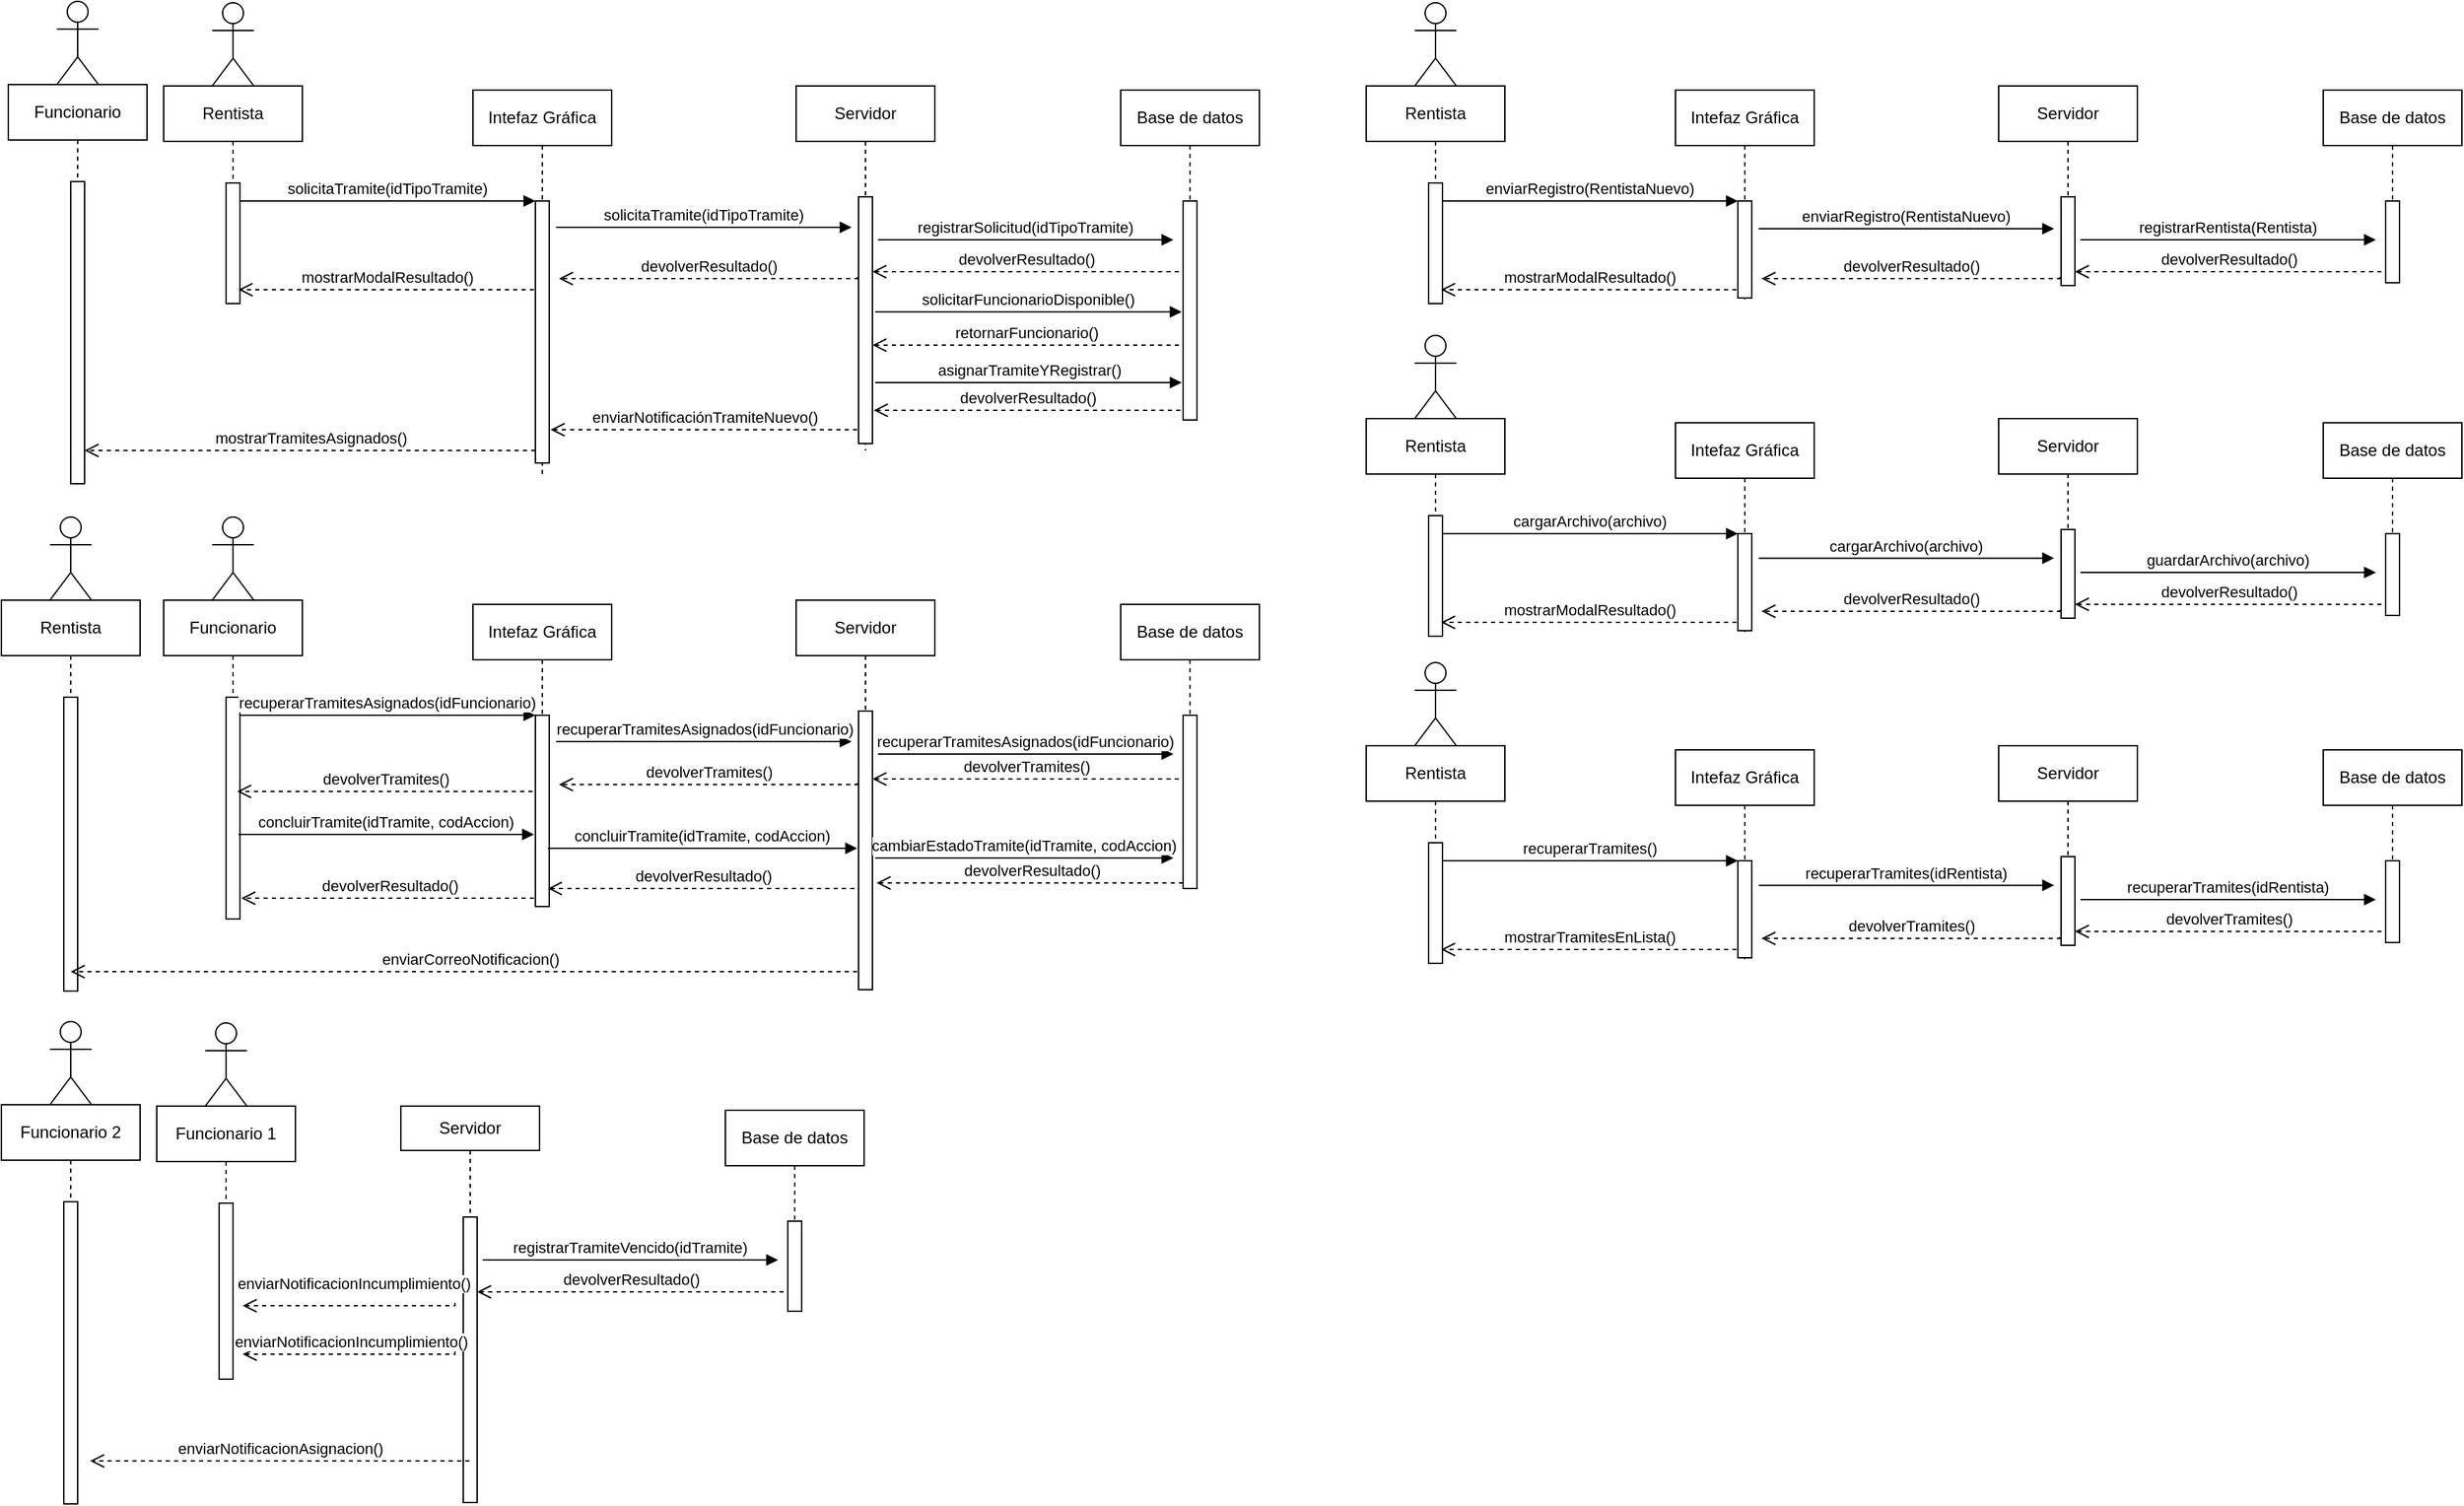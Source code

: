 <mxfile version="28.2.8">
  <diagram name="Page-1" id="2YBvvXClWsGukQMizWep">
    <mxGraphModel dx="1351" dy="825" grid="0" gridSize="10" guides="1" tooltips="1" connect="1" arrows="1" fold="1" page="0" pageScale="1" pageWidth="850" pageHeight="1100" math="0" shadow="0">
      <root>
        <mxCell id="0" />
        <mxCell id="1" parent="0" />
        <mxCell id="aM9ryv3xv72pqoxQDRHE-1" value="Rentista" style="shape=umlLifeline;perimeter=lifelinePerimeter;whiteSpace=wrap;html=1;container=0;dropTarget=0;collapsible=0;recursiveResize=0;outlineConnect=0;portConstraint=eastwest;newEdgeStyle={&quot;edgeStyle&quot;:&quot;elbowEdgeStyle&quot;,&quot;elbow&quot;:&quot;vertical&quot;,&quot;curved&quot;:0,&quot;rounded&quot;:0};" parent="1" vertex="1">
          <mxGeometry x="-3" y="37" width="100" height="158" as="geometry" />
        </mxCell>
        <mxCell id="aM9ryv3xv72pqoxQDRHE-2" value="" style="html=1;points=[];perimeter=orthogonalPerimeter;outlineConnect=0;targetShapes=umlLifeline;portConstraint=eastwest;newEdgeStyle={&quot;edgeStyle&quot;:&quot;elbowEdgeStyle&quot;,&quot;elbow&quot;:&quot;vertical&quot;,&quot;curved&quot;:0,&quot;rounded&quot;:0};" parent="aM9ryv3xv72pqoxQDRHE-1" vertex="1">
          <mxGeometry x="45" y="70" width="10" height="87" as="geometry" />
        </mxCell>
        <mxCell id="aM9ryv3xv72pqoxQDRHE-5" value="Intefaz Gráfica" style="shape=umlLifeline;perimeter=lifelinePerimeter;whiteSpace=wrap;html=1;container=0;dropTarget=0;collapsible=0;recursiveResize=0;outlineConnect=0;portConstraint=eastwest;newEdgeStyle={&quot;edgeStyle&quot;:&quot;elbowEdgeStyle&quot;,&quot;elbow&quot;:&quot;vertical&quot;,&quot;curved&quot;:0,&quot;rounded&quot;:0};" parent="1" vertex="1">
          <mxGeometry x="220" y="40" width="100" height="278" as="geometry" />
        </mxCell>
        <mxCell id="aM9ryv3xv72pqoxQDRHE-6" value="" style="html=1;points=[];perimeter=orthogonalPerimeter;outlineConnect=0;targetShapes=umlLifeline;portConstraint=eastwest;newEdgeStyle={&quot;edgeStyle&quot;:&quot;elbowEdgeStyle&quot;,&quot;elbow&quot;:&quot;vertical&quot;,&quot;curved&quot;:0,&quot;rounded&quot;:0};" parent="aM9ryv3xv72pqoxQDRHE-5" vertex="1">
          <mxGeometry x="45" y="80" width="10" height="189" as="geometry" />
        </mxCell>
        <mxCell id="aM9ryv3xv72pqoxQDRHE-7" value="solicitaTramite(idTipoTramite)" style="html=1;verticalAlign=bottom;endArrow=block;edgeStyle=elbowEdgeStyle;elbow=vertical;curved=0;rounded=0;" parent="1" source="aM9ryv3xv72pqoxQDRHE-2" target="aM9ryv3xv72pqoxQDRHE-6" edge="1">
          <mxGeometry x="-0.003" relative="1" as="geometry">
            <mxPoint x="195" y="130" as="sourcePoint" />
            <Array as="points">
              <mxPoint x="180" y="120" />
            </Array>
            <mxPoint as="offset" />
          </mxGeometry>
        </mxCell>
        <mxCell id="aM9ryv3xv72pqoxQDRHE-8" value="mostrarModalResultado()" style="html=1;verticalAlign=bottom;endArrow=open;dashed=1;endSize=8;edgeStyle=elbowEdgeStyle;elbow=vertical;curved=0;rounded=0;" parent="1" edge="1">
          <mxGeometry relative="1" as="geometry">
            <mxPoint x="51" y="184" as="targetPoint" />
            <Array as="points">
              <mxPoint x="189" y="184" />
            </Array>
            <mxPoint x="264" y="184" as="sourcePoint" />
          </mxGeometry>
        </mxCell>
        <mxCell id="fGj1c55ty_pdyFqAHM4n-1" value="" style="shape=umlActor;verticalLabelPosition=bottom;verticalAlign=top;html=1;" parent="1" vertex="1">
          <mxGeometry x="32" y="-23" width="30" height="60" as="geometry" />
        </mxCell>
        <mxCell id="fGj1c55ty_pdyFqAHM4n-6" value="Servidor" style="shape=umlLifeline;perimeter=lifelinePerimeter;whiteSpace=wrap;html=1;container=0;dropTarget=0;collapsible=0;recursiveResize=0;outlineConnect=0;portConstraint=eastwest;newEdgeStyle={&quot;edgeStyle&quot;:&quot;elbowEdgeStyle&quot;,&quot;elbow&quot;:&quot;vertical&quot;,&quot;curved&quot;:0,&quot;rounded&quot;:0};" parent="1" vertex="1">
          <mxGeometry x="453" y="37" width="100" height="263" as="geometry" />
        </mxCell>
        <mxCell id="fGj1c55ty_pdyFqAHM4n-7" value="" style="html=1;points=[];perimeter=orthogonalPerimeter;outlineConnect=0;targetShapes=umlLifeline;portConstraint=eastwest;newEdgeStyle={&quot;edgeStyle&quot;:&quot;elbowEdgeStyle&quot;,&quot;elbow&quot;:&quot;vertical&quot;,&quot;curved&quot;:0,&quot;rounded&quot;:0};" parent="fGj1c55ty_pdyFqAHM4n-6" vertex="1">
          <mxGeometry x="45" y="80" width="10" height="178" as="geometry" />
        </mxCell>
        <mxCell id="fGj1c55ty_pdyFqAHM4n-8" value="Base de datos" style="shape=umlLifeline;perimeter=lifelinePerimeter;whiteSpace=wrap;html=1;container=0;dropTarget=0;collapsible=0;recursiveResize=0;outlineConnect=0;portConstraint=eastwest;newEdgeStyle={&quot;edgeStyle&quot;:&quot;elbowEdgeStyle&quot;,&quot;elbow&quot;:&quot;vertical&quot;,&quot;curved&quot;:0,&quot;rounded&quot;:0};" parent="1" vertex="1">
          <mxGeometry x="687" y="40" width="100" height="238" as="geometry" />
        </mxCell>
        <mxCell id="fGj1c55ty_pdyFqAHM4n-9" value="" style="html=1;points=[];perimeter=orthogonalPerimeter;outlineConnect=0;targetShapes=umlLifeline;portConstraint=eastwest;newEdgeStyle={&quot;edgeStyle&quot;:&quot;elbowEdgeStyle&quot;,&quot;elbow&quot;:&quot;vertical&quot;,&quot;curved&quot;:0,&quot;rounded&quot;:0};" parent="fGj1c55ty_pdyFqAHM4n-8" vertex="1">
          <mxGeometry x="45" y="80" width="10" height="158" as="geometry" />
        </mxCell>
        <mxCell id="fGj1c55ty_pdyFqAHM4n-12" value="devolverResultado()" style="html=1;verticalAlign=bottom;endArrow=open;dashed=1;endSize=8;edgeStyle=elbowEdgeStyle;elbow=vertical;curved=0;rounded=0;" parent="1" edge="1">
          <mxGeometry x="0.001" relative="1" as="geometry">
            <mxPoint x="508" y="171" as="targetPoint" />
            <Array as="points">
              <mxPoint x="646" y="171" />
            </Array>
            <mxPoint x="729" y="171" as="sourcePoint" />
            <mxPoint as="offset" />
          </mxGeometry>
        </mxCell>
        <mxCell id="fGj1c55ty_pdyFqAHM4n-13" value="devolverResultado()" style="html=1;verticalAlign=bottom;endArrow=open;dashed=1;endSize=8;edgeStyle=elbowEdgeStyle;elbow=vertical;curved=0;rounded=0;" parent="1" edge="1">
          <mxGeometry x="0.001" relative="1" as="geometry">
            <mxPoint x="282" y="176" as="targetPoint" />
            <Array as="points">
              <mxPoint x="394" y="176" />
            </Array>
            <mxPoint x="497" y="175" as="sourcePoint" />
            <mxPoint as="offset" />
          </mxGeometry>
        </mxCell>
        <mxCell id="MGl0ZBwj1F2Ob3d7qLYj-19" value="Funcionario" style="shape=umlLifeline;perimeter=lifelinePerimeter;whiteSpace=wrap;html=1;container=0;dropTarget=0;collapsible=0;recursiveResize=0;outlineConnect=0;portConstraint=eastwest;newEdgeStyle={&quot;edgeStyle&quot;:&quot;elbowEdgeStyle&quot;,&quot;elbow&quot;:&quot;vertical&quot;,&quot;curved&quot;:0,&quot;rounded&quot;:0};" vertex="1" parent="1">
          <mxGeometry x="-115" y="36" width="100" height="288" as="geometry" />
        </mxCell>
        <mxCell id="MGl0ZBwj1F2Ob3d7qLYj-20" value="" style="html=1;points=[];perimeter=orthogonalPerimeter;outlineConnect=0;targetShapes=umlLifeline;portConstraint=eastwest;newEdgeStyle={&quot;edgeStyle&quot;:&quot;elbowEdgeStyle&quot;,&quot;elbow&quot;:&quot;vertical&quot;,&quot;curved&quot;:0,&quot;rounded&quot;:0};" vertex="1" parent="MGl0ZBwj1F2Ob3d7qLYj-19">
          <mxGeometry x="45" y="70" width="10" height="218" as="geometry" />
        </mxCell>
        <mxCell id="MGl0ZBwj1F2Ob3d7qLYj-21" value="" style="shape=umlActor;verticalLabelPosition=bottom;verticalAlign=top;html=1;" vertex="1" parent="1">
          <mxGeometry x="-80" y="-24" width="30" height="60" as="geometry" />
        </mxCell>
        <mxCell id="MGl0ZBwj1F2Ob3d7qLYj-22" value="solicitaTramite(idTipoTramite)" style="html=1;verticalAlign=bottom;endArrow=block;edgeStyle=elbowEdgeStyle;elbow=vertical;curved=0;rounded=0;" edge="1" parent="1">
          <mxGeometry x="-0.003" relative="1" as="geometry">
            <mxPoint x="280" y="139" as="sourcePoint" />
            <Array as="points">
              <mxPoint x="408" y="139" />
            </Array>
            <mxPoint x="493" y="139" as="targetPoint" />
            <mxPoint as="offset" />
          </mxGeometry>
        </mxCell>
        <mxCell id="MGl0ZBwj1F2Ob3d7qLYj-23" value="registrarSolicitud(idTipoTramite)" style="html=1;verticalAlign=bottom;endArrow=block;edgeStyle=elbowEdgeStyle;elbow=vertical;curved=0;rounded=0;" edge="1" parent="1">
          <mxGeometry x="-0.003" relative="1" as="geometry">
            <mxPoint x="512" y="148" as="sourcePoint" />
            <Array as="points">
              <mxPoint x="640" y="148" />
            </Array>
            <mxPoint x="725" y="148" as="targetPoint" />
            <mxPoint as="offset" />
          </mxGeometry>
        </mxCell>
        <mxCell id="MGl0ZBwj1F2Ob3d7qLYj-26" value="solicitarFuncionarioDisponible()" style="html=1;verticalAlign=bottom;endArrow=block;edgeStyle=elbowEdgeStyle;elbow=vertical;curved=0;rounded=0;" edge="1" parent="1">
          <mxGeometry x="-0.003" relative="1" as="geometry">
            <mxPoint x="510" y="200" as="sourcePoint" />
            <Array as="points">
              <mxPoint x="638" y="200" />
            </Array>
            <mxPoint x="731" y="200" as="targetPoint" />
            <mxPoint as="offset" />
          </mxGeometry>
        </mxCell>
        <mxCell id="MGl0ZBwj1F2Ob3d7qLYj-27" value="retornarFuncionario()" style="html=1;verticalAlign=bottom;endArrow=open;dashed=1;endSize=8;edgeStyle=elbowEdgeStyle;elbow=vertical;curved=0;rounded=0;" edge="1" parent="1">
          <mxGeometry x="0.001" relative="1" as="geometry">
            <mxPoint x="508" y="224" as="targetPoint" />
            <Array as="points">
              <mxPoint x="646" y="224" />
            </Array>
            <mxPoint x="729" y="224" as="sourcePoint" />
            <mxPoint as="offset" />
          </mxGeometry>
        </mxCell>
        <mxCell id="MGl0ZBwj1F2Ob3d7qLYj-28" value="asignarTramiteYRegistrar()" style="html=1;verticalAlign=bottom;endArrow=block;edgeStyle=elbowEdgeStyle;elbow=vertical;curved=0;rounded=0;" edge="1" parent="1">
          <mxGeometry x="-0.002" relative="1" as="geometry">
            <mxPoint x="510" y="251" as="sourcePoint" />
            <Array as="points">
              <mxPoint x="638" y="251" />
            </Array>
            <mxPoint x="731" y="251" as="targetPoint" />
            <mxPoint as="offset" />
          </mxGeometry>
        </mxCell>
        <mxCell id="MGl0ZBwj1F2Ob3d7qLYj-29" value="devolverResultado()" style="html=1;verticalAlign=bottom;endArrow=open;dashed=1;endSize=8;edgeStyle=elbowEdgeStyle;elbow=vertical;curved=0;rounded=0;" edge="1" parent="1">
          <mxGeometry x="0.001" relative="1" as="geometry">
            <mxPoint x="509" y="271" as="targetPoint" />
            <Array as="points">
              <mxPoint x="647" y="271" />
            </Array>
            <mxPoint x="730" y="271" as="sourcePoint" />
            <mxPoint as="offset" />
          </mxGeometry>
        </mxCell>
        <mxCell id="MGl0ZBwj1F2Ob3d7qLYj-30" value="enviarNotificaciónTramiteNuevo()" style="html=1;verticalAlign=bottom;endArrow=open;dashed=1;endSize=8;edgeStyle=elbowEdgeStyle;elbow=vertical;curved=0;rounded=0;" edge="1" parent="1">
          <mxGeometry x="0.001" relative="1" as="geometry">
            <mxPoint x="276" y="285" as="targetPoint" />
            <Array as="points">
              <mxPoint x="414" y="285" />
            </Array>
            <mxPoint x="497" y="285" as="sourcePoint" />
            <mxPoint as="offset" />
          </mxGeometry>
        </mxCell>
        <mxCell id="MGl0ZBwj1F2Ob3d7qLYj-31" value="mostrarTramitesAsignados()" style="html=1;verticalAlign=bottom;endArrow=open;dashed=1;endSize=8;edgeStyle=elbowEdgeStyle;elbow=vertical;curved=0;rounded=0;" edge="1" parent="1" target="MGl0ZBwj1F2Ob3d7qLYj-20">
          <mxGeometry x="0.001" relative="1" as="geometry">
            <mxPoint x="44" y="300" as="targetPoint" />
            <Array as="points">
              <mxPoint x="182" y="300" />
            </Array>
            <mxPoint x="265" y="300" as="sourcePoint" />
            <mxPoint as="offset" />
          </mxGeometry>
        </mxCell>
        <mxCell id="MGl0ZBwj1F2Ob3d7qLYj-33" value="Funcionario" style="shape=umlLifeline;perimeter=lifelinePerimeter;whiteSpace=wrap;html=1;container=0;dropTarget=0;collapsible=0;recursiveResize=0;outlineConnect=0;portConstraint=eastwest;newEdgeStyle={&quot;edgeStyle&quot;:&quot;elbowEdgeStyle&quot;,&quot;elbow&quot;:&quot;vertical&quot;,&quot;curved&quot;:0,&quot;rounded&quot;:0};" vertex="1" parent="1">
          <mxGeometry x="-3" y="408" width="100" height="230" as="geometry" />
        </mxCell>
        <mxCell id="MGl0ZBwj1F2Ob3d7qLYj-34" value="" style="html=1;points=[];perimeter=orthogonalPerimeter;outlineConnect=0;targetShapes=umlLifeline;portConstraint=eastwest;newEdgeStyle={&quot;edgeStyle&quot;:&quot;elbowEdgeStyle&quot;,&quot;elbow&quot;:&quot;vertical&quot;,&quot;curved&quot;:0,&quot;rounded&quot;:0};" vertex="1" parent="MGl0ZBwj1F2Ob3d7qLYj-33">
          <mxGeometry x="45" y="70" width="10" height="160" as="geometry" />
        </mxCell>
        <mxCell id="MGl0ZBwj1F2Ob3d7qLYj-35" value="Intefaz Gráfica" style="shape=umlLifeline;perimeter=lifelinePerimeter;whiteSpace=wrap;html=1;container=0;dropTarget=0;collapsible=0;recursiveResize=0;outlineConnect=0;portConstraint=eastwest;newEdgeStyle={&quot;edgeStyle&quot;:&quot;elbowEdgeStyle&quot;,&quot;elbow&quot;:&quot;vertical&quot;,&quot;curved&quot;:0,&quot;rounded&quot;:0};" vertex="1" parent="1">
          <mxGeometry x="220" y="411" width="100" height="218" as="geometry" />
        </mxCell>
        <mxCell id="MGl0ZBwj1F2Ob3d7qLYj-36" value="" style="html=1;points=[];perimeter=orthogonalPerimeter;outlineConnect=0;targetShapes=umlLifeline;portConstraint=eastwest;newEdgeStyle={&quot;edgeStyle&quot;:&quot;elbowEdgeStyle&quot;,&quot;elbow&quot;:&quot;vertical&quot;,&quot;curved&quot;:0,&quot;rounded&quot;:0};" vertex="1" parent="MGl0ZBwj1F2Ob3d7qLYj-35">
          <mxGeometry x="45" y="80" width="10" height="138" as="geometry" />
        </mxCell>
        <mxCell id="MGl0ZBwj1F2Ob3d7qLYj-37" value="recuperarTramitesAsignados(idFuncionario)" style="html=1;verticalAlign=bottom;endArrow=block;edgeStyle=elbowEdgeStyle;elbow=vertical;curved=0;rounded=0;" edge="1" parent="1" source="MGl0ZBwj1F2Ob3d7qLYj-34" target="MGl0ZBwj1F2Ob3d7qLYj-36">
          <mxGeometry x="-0.003" relative="1" as="geometry">
            <mxPoint x="195" y="501" as="sourcePoint" />
            <Array as="points">
              <mxPoint x="180" y="491" />
            </Array>
            <mxPoint as="offset" />
          </mxGeometry>
        </mxCell>
        <mxCell id="MGl0ZBwj1F2Ob3d7qLYj-38" value="devolverTramites()" style="html=1;verticalAlign=bottom;endArrow=open;dashed=1;endSize=8;edgeStyle=elbowEdgeStyle;elbow=vertical;curved=0;rounded=0;" edge="1" parent="1">
          <mxGeometry relative="1" as="geometry">
            <mxPoint x="50" y="546" as="targetPoint" />
            <Array as="points">
              <mxPoint x="188" y="546" />
            </Array>
            <mxPoint x="263" y="546" as="sourcePoint" />
          </mxGeometry>
        </mxCell>
        <mxCell id="MGl0ZBwj1F2Ob3d7qLYj-39" value="" style="shape=umlActor;verticalLabelPosition=bottom;verticalAlign=top;html=1;" vertex="1" parent="1">
          <mxGeometry x="32" y="348" width="30" height="60" as="geometry" />
        </mxCell>
        <mxCell id="MGl0ZBwj1F2Ob3d7qLYj-40" value="Servidor" style="shape=umlLifeline;perimeter=lifelinePerimeter;whiteSpace=wrap;html=1;container=0;dropTarget=0;collapsible=0;recursiveResize=0;outlineConnect=0;portConstraint=eastwest;newEdgeStyle={&quot;edgeStyle&quot;:&quot;elbowEdgeStyle&quot;,&quot;elbow&quot;:&quot;vertical&quot;,&quot;curved&quot;:0,&quot;rounded&quot;:0};" vertex="1" parent="1">
          <mxGeometry x="453" y="408" width="100" height="281" as="geometry" />
        </mxCell>
        <mxCell id="MGl0ZBwj1F2Ob3d7qLYj-41" value="" style="html=1;points=[];perimeter=orthogonalPerimeter;outlineConnect=0;targetShapes=umlLifeline;portConstraint=eastwest;newEdgeStyle={&quot;edgeStyle&quot;:&quot;elbowEdgeStyle&quot;,&quot;elbow&quot;:&quot;vertical&quot;,&quot;curved&quot;:0,&quot;rounded&quot;:0};" vertex="1" parent="MGl0ZBwj1F2Ob3d7qLYj-40">
          <mxGeometry x="45" y="80" width="10" height="201" as="geometry" />
        </mxCell>
        <mxCell id="MGl0ZBwj1F2Ob3d7qLYj-42" value="Base de datos" style="shape=umlLifeline;perimeter=lifelinePerimeter;whiteSpace=wrap;html=1;container=0;dropTarget=0;collapsible=0;recursiveResize=0;outlineConnect=0;portConstraint=eastwest;newEdgeStyle={&quot;edgeStyle&quot;:&quot;elbowEdgeStyle&quot;,&quot;elbow&quot;:&quot;vertical&quot;,&quot;curved&quot;:0,&quot;rounded&quot;:0};" vertex="1" parent="1">
          <mxGeometry x="687" y="411" width="100" height="205" as="geometry" />
        </mxCell>
        <mxCell id="MGl0ZBwj1F2Ob3d7qLYj-43" value="" style="html=1;points=[];perimeter=orthogonalPerimeter;outlineConnect=0;targetShapes=umlLifeline;portConstraint=eastwest;newEdgeStyle={&quot;edgeStyle&quot;:&quot;elbowEdgeStyle&quot;,&quot;elbow&quot;:&quot;vertical&quot;,&quot;curved&quot;:0,&quot;rounded&quot;:0};" vertex="1" parent="MGl0ZBwj1F2Ob3d7qLYj-42">
          <mxGeometry x="45" y="80" width="10" height="125" as="geometry" />
        </mxCell>
        <mxCell id="MGl0ZBwj1F2Ob3d7qLYj-44" value="devolverTramites()" style="html=1;verticalAlign=bottom;endArrow=open;dashed=1;endSize=8;edgeStyle=elbowEdgeStyle;elbow=horizontal;curved=0;rounded=0;" edge="1" parent="1">
          <mxGeometry x="0.001" relative="1" as="geometry">
            <mxPoint x="508" y="537" as="targetPoint" />
            <Array as="points">
              <mxPoint x="646" y="537" />
            </Array>
            <mxPoint x="729" y="537" as="sourcePoint" />
            <mxPoint as="offset" />
          </mxGeometry>
        </mxCell>
        <mxCell id="MGl0ZBwj1F2Ob3d7qLYj-45" value="devolverTramites()" style="html=1;verticalAlign=bottom;endArrow=open;dashed=1;endSize=8;edgeStyle=elbowEdgeStyle;elbow=vertical;curved=0;rounded=0;" edge="1" parent="1">
          <mxGeometry x="0.001" relative="1" as="geometry">
            <mxPoint x="282" y="541" as="targetPoint" />
            <Array as="points">
              <mxPoint x="394" y="541" />
            </Array>
            <mxPoint x="497" y="540" as="sourcePoint" />
            <mxPoint as="offset" />
          </mxGeometry>
        </mxCell>
        <mxCell id="MGl0ZBwj1F2Ob3d7qLYj-49" value="recuperarTramitesAsignados(idFuncionario)" style="html=1;verticalAlign=bottom;endArrow=block;edgeStyle=elbowEdgeStyle;elbow=vertical;curved=0;rounded=0;" edge="1" parent="1">
          <mxGeometry x="-0.002" relative="1" as="geometry">
            <mxPoint x="280" y="510" as="sourcePoint" />
            <Array as="points">
              <mxPoint x="408" y="510" />
            </Array>
            <mxPoint x="493" y="510" as="targetPoint" />
            <mxPoint as="offset" />
          </mxGeometry>
        </mxCell>
        <mxCell id="MGl0ZBwj1F2Ob3d7qLYj-50" value="recuperarTramitesAsignados(idFuncionario)" style="html=1;verticalAlign=bottom;endArrow=block;edgeStyle=elbowEdgeStyle;elbow=vertical;curved=0;rounded=0;" edge="1" parent="1">
          <mxGeometry x="-0.003" relative="1" as="geometry">
            <mxPoint x="512" y="519" as="sourcePoint" />
            <Array as="points">
              <mxPoint x="640" y="519" />
            </Array>
            <mxPoint x="725" y="519" as="targetPoint" />
            <mxPoint as="offset" />
          </mxGeometry>
        </mxCell>
        <mxCell id="MGl0ZBwj1F2Ob3d7qLYj-57" value="concluirTramite(idTramite, codAccion)" style="html=1;verticalAlign=bottom;endArrow=block;edgeStyle=elbowEdgeStyle;elbow=vertical;curved=0;rounded=0;" edge="1" parent="1">
          <mxGeometry x="-0.003" relative="1" as="geometry">
            <mxPoint x="51" y="577" as="sourcePoint" />
            <Array as="points">
              <mxPoint x="179" y="577" />
            </Array>
            <mxPoint as="offset" />
            <mxPoint x="264" y="577" as="targetPoint" />
          </mxGeometry>
        </mxCell>
        <mxCell id="MGl0ZBwj1F2Ob3d7qLYj-58" value="concluirTramite(idTramite, codAccion)" style="html=1;verticalAlign=bottom;endArrow=block;edgeStyle=elbowEdgeStyle;elbow=vertical;curved=0;rounded=0;" edge="1" parent="1">
          <mxGeometry x="-0.003" relative="1" as="geometry">
            <mxPoint x="274" y="587" as="sourcePoint" />
            <Array as="points">
              <mxPoint x="402" y="587" />
            </Array>
            <mxPoint as="offset" />
            <mxPoint x="497" y="587" as="targetPoint" />
          </mxGeometry>
        </mxCell>
        <mxCell id="MGl0ZBwj1F2Ob3d7qLYj-59" value="cambiarEstadoTramite(idTramite, codAccion)" style="html=1;verticalAlign=bottom;endArrow=block;edgeStyle=elbowEdgeStyle;elbow=vertical;curved=0;rounded=0;" edge="1" parent="1">
          <mxGeometry x="-0.003" relative="1" as="geometry">
            <mxPoint x="510" y="594" as="sourcePoint" />
            <Array as="points">
              <mxPoint x="638" y="594" />
            </Array>
            <mxPoint as="offset" />
            <mxPoint x="725" y="594" as="targetPoint" />
          </mxGeometry>
        </mxCell>
        <mxCell id="MGl0ZBwj1F2Ob3d7qLYj-61" value="devolverResultado()" style="html=1;verticalAlign=bottom;endArrow=open;dashed=1;endSize=8;edgeStyle=elbowEdgeStyle;elbow=horizontal;curved=0;rounded=0;" edge="1" parent="1">
          <mxGeometry x="-0.014" relative="1" as="geometry">
            <mxPoint x="511" y="612" as="targetPoint" />
            <Array as="points">
              <mxPoint x="649" y="612" />
            </Array>
            <mxPoint x="732" y="612" as="sourcePoint" />
            <mxPoint as="offset" />
          </mxGeometry>
        </mxCell>
        <mxCell id="MGl0ZBwj1F2Ob3d7qLYj-62" value="Rentista" style="shape=umlLifeline;perimeter=lifelinePerimeter;whiteSpace=wrap;html=1;container=0;dropTarget=0;collapsible=0;recursiveResize=0;outlineConnect=0;portConstraint=eastwest;newEdgeStyle={&quot;edgeStyle&quot;:&quot;elbowEdgeStyle&quot;,&quot;elbow&quot;:&quot;vertical&quot;,&quot;curved&quot;:0,&quot;rounded&quot;:0};" vertex="1" parent="1">
          <mxGeometry x="-120" y="408" width="100" height="282" as="geometry" />
        </mxCell>
        <mxCell id="MGl0ZBwj1F2Ob3d7qLYj-63" value="" style="html=1;points=[];perimeter=orthogonalPerimeter;outlineConnect=0;targetShapes=umlLifeline;portConstraint=eastwest;newEdgeStyle={&quot;edgeStyle&quot;:&quot;elbowEdgeStyle&quot;,&quot;elbow&quot;:&quot;vertical&quot;,&quot;curved&quot;:0,&quot;rounded&quot;:0};" vertex="1" parent="MGl0ZBwj1F2Ob3d7qLYj-62">
          <mxGeometry x="45" y="70" width="10" height="212" as="geometry" />
        </mxCell>
        <mxCell id="MGl0ZBwj1F2Ob3d7qLYj-64" value="" style="shape=umlActor;verticalLabelPosition=bottom;verticalAlign=top;html=1;" vertex="1" parent="1">
          <mxGeometry x="-85" y="348" width="30" height="60" as="geometry" />
        </mxCell>
        <mxCell id="MGl0ZBwj1F2Ob3d7qLYj-66" value="devolverResultado()" style="html=1;verticalAlign=bottom;endArrow=open;dashed=1;endSize=8;edgeStyle=elbowEdgeStyle;elbow=horizontal;curved=0;rounded=0;" edge="1" parent="1">
          <mxGeometry x="-0.014" relative="1" as="geometry">
            <mxPoint x="274" y="616" as="targetPoint" />
            <Array as="points">
              <mxPoint x="412" y="616" />
            </Array>
            <mxPoint x="495" y="616" as="sourcePoint" />
            <mxPoint as="offset" />
          </mxGeometry>
        </mxCell>
        <mxCell id="MGl0ZBwj1F2Ob3d7qLYj-67" value="devolverResultado()" style="html=1;verticalAlign=bottom;endArrow=open;dashed=1;endSize=8;edgeStyle=elbowEdgeStyle;elbow=horizontal;curved=0;rounded=0;" edge="1" parent="1">
          <mxGeometry x="-0.014" relative="1" as="geometry">
            <mxPoint x="53" y="623" as="targetPoint" />
            <Array as="points">
              <mxPoint x="181" y="623" />
            </Array>
            <mxPoint x="264" y="623" as="sourcePoint" />
            <mxPoint as="offset" />
          </mxGeometry>
        </mxCell>
        <mxCell id="MGl0ZBwj1F2Ob3d7qLYj-68" value="enviarCorreoNotificacion()" style="html=1;verticalAlign=bottom;endArrow=open;dashed=1;endSize=8;edgeStyle=elbowEdgeStyle;elbow=horizontal;curved=0;rounded=0;" edge="1" parent="1" target="MGl0ZBwj1F2Ob3d7qLYj-62">
          <mxGeometry x="-0.014" relative="1" as="geometry">
            <mxPoint x="286" y="676" as="targetPoint" />
            <Array as="points">
              <mxPoint x="414" y="676" />
            </Array>
            <mxPoint x="497" y="676" as="sourcePoint" />
            <mxPoint as="offset" />
          </mxGeometry>
        </mxCell>
        <mxCell id="MGl0ZBwj1F2Ob3d7qLYj-69" value="Funcionario 1" style="shape=umlLifeline;perimeter=lifelinePerimeter;whiteSpace=wrap;html=1;container=0;dropTarget=0;collapsible=0;recursiveResize=0;outlineConnect=0;portConstraint=eastwest;newEdgeStyle={&quot;edgeStyle&quot;:&quot;elbowEdgeStyle&quot;,&quot;elbow&quot;:&quot;vertical&quot;,&quot;curved&quot;:0,&quot;rounded&quot;:0};" vertex="1" parent="1">
          <mxGeometry x="-8" y="773" width="100" height="197" as="geometry" />
        </mxCell>
        <mxCell id="MGl0ZBwj1F2Ob3d7qLYj-70" value="" style="html=1;points=[];perimeter=orthogonalPerimeter;outlineConnect=0;targetShapes=umlLifeline;portConstraint=eastwest;newEdgeStyle={&quot;edgeStyle&quot;:&quot;elbowEdgeStyle&quot;,&quot;elbow&quot;:&quot;vertical&quot;,&quot;curved&quot;:0,&quot;rounded&quot;:0};" vertex="1" parent="MGl0ZBwj1F2Ob3d7qLYj-69">
          <mxGeometry x="45" y="70" width="10" height="127" as="geometry" />
        </mxCell>
        <mxCell id="MGl0ZBwj1F2Ob3d7qLYj-75" value="" style="shape=umlActor;verticalLabelPosition=bottom;verticalAlign=top;html=1;" vertex="1" parent="1">
          <mxGeometry x="27" y="713" width="30" height="60" as="geometry" />
        </mxCell>
        <mxCell id="MGl0ZBwj1F2Ob3d7qLYj-76" value="Servidor" style="shape=umlLifeline;perimeter=lifelinePerimeter;whiteSpace=wrap;html=1;container=0;dropTarget=0;collapsible=0;recursiveResize=0;outlineConnect=0;portConstraint=eastwest;newEdgeStyle={&quot;edgeStyle&quot;:&quot;elbowEdgeStyle&quot;,&quot;elbow&quot;:&quot;vertical&quot;,&quot;curved&quot;:0,&quot;rounded&quot;:0};size=32;" vertex="1" parent="1">
          <mxGeometry x="168" y="773" width="100" height="286" as="geometry" />
        </mxCell>
        <mxCell id="MGl0ZBwj1F2Ob3d7qLYj-77" value="" style="html=1;points=[];perimeter=orthogonalPerimeter;outlineConnect=0;targetShapes=umlLifeline;portConstraint=eastwest;newEdgeStyle={&quot;edgeStyle&quot;:&quot;elbowEdgeStyle&quot;,&quot;elbow&quot;:&quot;vertical&quot;,&quot;curved&quot;:0,&quot;rounded&quot;:0};" vertex="1" parent="MGl0ZBwj1F2Ob3d7qLYj-76">
          <mxGeometry x="45" y="80" width="10" height="206" as="geometry" />
        </mxCell>
        <mxCell id="MGl0ZBwj1F2Ob3d7qLYj-78" value="Base de datos" style="shape=umlLifeline;perimeter=lifelinePerimeter;whiteSpace=wrap;html=1;container=0;dropTarget=0;collapsible=0;recursiveResize=0;outlineConnect=0;portConstraint=eastwest;newEdgeStyle={&quot;edgeStyle&quot;:&quot;elbowEdgeStyle&quot;,&quot;elbow&quot;:&quot;vertical&quot;,&quot;curved&quot;:0,&quot;rounded&quot;:0};" vertex="1" parent="1">
          <mxGeometry x="402" y="776" width="100" height="145" as="geometry" />
        </mxCell>
        <mxCell id="MGl0ZBwj1F2Ob3d7qLYj-79" value="" style="html=1;points=[];perimeter=orthogonalPerimeter;outlineConnect=0;targetShapes=umlLifeline;portConstraint=eastwest;newEdgeStyle={&quot;edgeStyle&quot;:&quot;elbowEdgeStyle&quot;,&quot;elbow&quot;:&quot;vertical&quot;,&quot;curved&quot;:0,&quot;rounded&quot;:0};" vertex="1" parent="MGl0ZBwj1F2Ob3d7qLYj-78">
          <mxGeometry x="45" y="80" width="10" height="65" as="geometry" />
        </mxCell>
        <mxCell id="MGl0ZBwj1F2Ob3d7qLYj-80" value="devolverResultado()" style="html=1;verticalAlign=bottom;endArrow=open;dashed=1;endSize=8;edgeStyle=elbowEdgeStyle;elbow=vertical;curved=0;rounded=0;" edge="1" parent="1">
          <mxGeometry x="0.001" relative="1" as="geometry">
            <mxPoint x="223" y="907" as="targetPoint" />
            <Array as="points">
              <mxPoint x="361" y="907" />
            </Array>
            <mxPoint x="444" y="907" as="sourcePoint" />
            <mxPoint as="offset" />
          </mxGeometry>
        </mxCell>
        <mxCell id="MGl0ZBwj1F2Ob3d7qLYj-82" value="Funcionario 2" style="shape=umlLifeline;perimeter=lifelinePerimeter;whiteSpace=wrap;html=1;container=0;dropTarget=0;collapsible=0;recursiveResize=0;outlineConnect=0;portConstraint=eastwest;newEdgeStyle={&quot;edgeStyle&quot;:&quot;elbowEdgeStyle&quot;,&quot;elbow&quot;:&quot;vertical&quot;,&quot;curved&quot;:0,&quot;rounded&quot;:0};" vertex="1" parent="1">
          <mxGeometry x="-120" y="772" width="100" height="288" as="geometry" />
        </mxCell>
        <mxCell id="MGl0ZBwj1F2Ob3d7qLYj-83" value="" style="html=1;points=[];perimeter=orthogonalPerimeter;outlineConnect=0;targetShapes=umlLifeline;portConstraint=eastwest;newEdgeStyle={&quot;edgeStyle&quot;:&quot;elbowEdgeStyle&quot;,&quot;elbow&quot;:&quot;vertical&quot;,&quot;curved&quot;:0,&quot;rounded&quot;:0};" vertex="1" parent="MGl0ZBwj1F2Ob3d7qLYj-82">
          <mxGeometry x="45" y="70" width="10" height="218" as="geometry" />
        </mxCell>
        <mxCell id="MGl0ZBwj1F2Ob3d7qLYj-84" value="" style="shape=umlActor;verticalLabelPosition=bottom;verticalAlign=top;html=1;" vertex="1" parent="1">
          <mxGeometry x="-85" y="712" width="30" height="60" as="geometry" />
        </mxCell>
        <mxCell id="MGl0ZBwj1F2Ob3d7qLYj-86" value="registrarTramiteVencido(idTramite)" style="html=1;verticalAlign=bottom;endArrow=block;edgeStyle=elbowEdgeStyle;elbow=horizontal;curved=0;rounded=0;" edge="1" parent="1">
          <mxGeometry x="-0.003" relative="1" as="geometry">
            <mxPoint x="227" y="884" as="sourcePoint" />
            <Array as="points">
              <mxPoint x="355" y="884" />
            </Array>
            <mxPoint x="440" y="884" as="targetPoint" />
            <mxPoint as="offset" />
          </mxGeometry>
        </mxCell>
        <mxCell id="MGl0ZBwj1F2Ob3d7qLYj-96" value="enviarNotificacionIncumplimiento()" style="html=1;verticalAlign=bottom;endArrow=open;dashed=1;endSize=8;edgeStyle=elbowEdgeStyle;elbow=vertical;curved=0;rounded=0;" edge="1" parent="1">
          <mxGeometry x="-0.032" y="-7" relative="1" as="geometry">
            <mxPoint x="54" y="917" as="targetPoint" />
            <Array as="points">
              <mxPoint x="192" y="917" />
            </Array>
            <mxPoint x="207" y="915" as="sourcePoint" />
            <mxPoint as="offset" />
          </mxGeometry>
        </mxCell>
        <mxCell id="MGl0ZBwj1F2Ob3d7qLYj-97" value="enviarNotificacionIncumplimiento()" style="html=1;verticalAlign=bottom;endArrow=open;dashed=1;endSize=8;edgeStyle=elbowEdgeStyle;elbow=vertical;curved=0;rounded=0;" edge="1" parent="1">
          <mxGeometry x="0.001" relative="1" as="geometry">
            <mxPoint x="54" y="952" as="targetPoint" />
            <Array as="points">
              <mxPoint x="192" y="952" />
            </Array>
            <mxPoint x="207" y="950" as="sourcePoint" />
            <mxPoint as="offset" />
          </mxGeometry>
        </mxCell>
        <mxCell id="MGl0ZBwj1F2Ob3d7qLYj-98" value="enviarNotificacionAsignacion()" style="html=1;verticalAlign=bottom;endArrow=open;dashed=1;endSize=8;edgeStyle=elbowEdgeStyle;elbow=vertical;curved=0;rounded=0;" edge="1" parent="1" source="MGl0ZBwj1F2Ob3d7qLYj-76">
          <mxGeometry x="0.001" relative="1" as="geometry">
            <mxPoint x="-56" y="1029" as="targetPoint" />
            <Array as="points">
              <mxPoint x="82" y="1029" />
            </Array>
            <mxPoint x="157" y="1033" as="sourcePoint" />
            <mxPoint as="offset" />
          </mxGeometry>
        </mxCell>
        <mxCell id="MGl0ZBwj1F2Ob3d7qLYj-99" value="Rentista" style="shape=umlLifeline;perimeter=lifelinePerimeter;whiteSpace=wrap;html=1;container=0;dropTarget=0;collapsible=0;recursiveResize=0;outlineConnect=0;portConstraint=eastwest;newEdgeStyle={&quot;edgeStyle&quot;:&quot;elbowEdgeStyle&quot;,&quot;elbow&quot;:&quot;vertical&quot;,&quot;curved&quot;:0,&quot;rounded&quot;:0};" vertex="1" parent="1">
          <mxGeometry x="864" y="37" width="100" height="158" as="geometry" />
        </mxCell>
        <mxCell id="MGl0ZBwj1F2Ob3d7qLYj-100" value="" style="html=1;points=[];perimeter=orthogonalPerimeter;outlineConnect=0;targetShapes=umlLifeline;portConstraint=eastwest;newEdgeStyle={&quot;edgeStyle&quot;:&quot;elbowEdgeStyle&quot;,&quot;elbow&quot;:&quot;vertical&quot;,&quot;curved&quot;:0,&quot;rounded&quot;:0};" vertex="1" parent="MGl0ZBwj1F2Ob3d7qLYj-99">
          <mxGeometry x="45" y="70" width="10" height="87" as="geometry" />
        </mxCell>
        <mxCell id="MGl0ZBwj1F2Ob3d7qLYj-101" value="Intefaz Gráfica" style="shape=umlLifeline;perimeter=lifelinePerimeter;whiteSpace=wrap;html=1;container=0;dropTarget=0;collapsible=0;recursiveResize=0;outlineConnect=0;portConstraint=eastwest;newEdgeStyle={&quot;edgeStyle&quot;:&quot;elbowEdgeStyle&quot;,&quot;elbow&quot;:&quot;vertical&quot;,&quot;curved&quot;:0,&quot;rounded&quot;:0};" vertex="1" parent="1">
          <mxGeometry x="1087" y="40" width="100" height="151" as="geometry" />
        </mxCell>
        <mxCell id="MGl0ZBwj1F2Ob3d7qLYj-102" value="" style="html=1;points=[];perimeter=orthogonalPerimeter;outlineConnect=0;targetShapes=umlLifeline;portConstraint=eastwest;newEdgeStyle={&quot;edgeStyle&quot;:&quot;elbowEdgeStyle&quot;,&quot;elbow&quot;:&quot;vertical&quot;,&quot;curved&quot;:0,&quot;rounded&quot;:0};" vertex="1" parent="MGl0ZBwj1F2Ob3d7qLYj-101">
          <mxGeometry x="45" y="80" width="10" height="70" as="geometry" />
        </mxCell>
        <mxCell id="MGl0ZBwj1F2Ob3d7qLYj-103" value="enviarRegistro(RentistaNuevo)" style="html=1;verticalAlign=bottom;endArrow=block;edgeStyle=elbowEdgeStyle;elbow=vertical;curved=0;rounded=0;" edge="1" parent="1" source="MGl0ZBwj1F2Ob3d7qLYj-100" target="MGl0ZBwj1F2Ob3d7qLYj-102">
          <mxGeometry x="-0.003" relative="1" as="geometry">
            <mxPoint x="1062" y="130" as="sourcePoint" />
            <Array as="points">
              <mxPoint x="1047" y="120" />
            </Array>
            <mxPoint as="offset" />
          </mxGeometry>
        </mxCell>
        <mxCell id="MGl0ZBwj1F2Ob3d7qLYj-104" value="mostrarModalResultado()" style="html=1;verticalAlign=bottom;endArrow=open;dashed=1;endSize=8;edgeStyle=elbowEdgeStyle;elbow=vertical;curved=0;rounded=0;" edge="1" parent="1">
          <mxGeometry relative="1" as="geometry">
            <mxPoint x="918" y="184" as="targetPoint" />
            <Array as="points">
              <mxPoint x="1056" y="184" />
            </Array>
            <mxPoint x="1131" y="184" as="sourcePoint" />
          </mxGeometry>
        </mxCell>
        <mxCell id="MGl0ZBwj1F2Ob3d7qLYj-105" value="" style="shape=umlActor;verticalLabelPosition=bottom;verticalAlign=top;html=1;" vertex="1" parent="1">
          <mxGeometry x="899" y="-23" width="30" height="60" as="geometry" />
        </mxCell>
        <mxCell id="MGl0ZBwj1F2Ob3d7qLYj-106" value="Servidor" style="shape=umlLifeline;perimeter=lifelinePerimeter;whiteSpace=wrap;html=1;container=0;dropTarget=0;collapsible=0;recursiveResize=0;outlineConnect=0;portConstraint=eastwest;newEdgeStyle={&quot;edgeStyle&quot;:&quot;elbowEdgeStyle&quot;,&quot;elbow&quot;:&quot;vertical&quot;,&quot;curved&quot;:0,&quot;rounded&quot;:0};" vertex="1" parent="1">
          <mxGeometry x="1320" y="37" width="100" height="144" as="geometry" />
        </mxCell>
        <mxCell id="MGl0ZBwj1F2Ob3d7qLYj-107" value="" style="html=1;points=[];perimeter=orthogonalPerimeter;outlineConnect=0;targetShapes=umlLifeline;portConstraint=eastwest;newEdgeStyle={&quot;edgeStyle&quot;:&quot;elbowEdgeStyle&quot;,&quot;elbow&quot;:&quot;vertical&quot;,&quot;curved&quot;:0,&quot;rounded&quot;:0};" vertex="1" parent="MGl0ZBwj1F2Ob3d7qLYj-106">
          <mxGeometry x="45" y="80" width="10" height="64" as="geometry" />
        </mxCell>
        <mxCell id="MGl0ZBwj1F2Ob3d7qLYj-108" value="Base de datos" style="shape=umlLifeline;perimeter=lifelinePerimeter;whiteSpace=wrap;html=1;container=0;dropTarget=0;collapsible=0;recursiveResize=0;outlineConnect=0;portConstraint=eastwest;newEdgeStyle={&quot;edgeStyle&quot;:&quot;elbowEdgeStyle&quot;,&quot;elbow&quot;:&quot;vertical&quot;,&quot;curved&quot;:0,&quot;rounded&quot;:0};" vertex="1" parent="1">
          <mxGeometry x="1554" y="40" width="100" height="141" as="geometry" />
        </mxCell>
        <mxCell id="MGl0ZBwj1F2Ob3d7qLYj-109" value="" style="html=1;points=[];perimeter=orthogonalPerimeter;outlineConnect=0;targetShapes=umlLifeline;portConstraint=eastwest;newEdgeStyle={&quot;edgeStyle&quot;:&quot;elbowEdgeStyle&quot;,&quot;elbow&quot;:&quot;vertical&quot;,&quot;curved&quot;:0,&quot;rounded&quot;:0};" vertex="1" parent="MGl0ZBwj1F2Ob3d7qLYj-108">
          <mxGeometry x="45" y="80" width="10" height="59" as="geometry" />
        </mxCell>
        <mxCell id="MGl0ZBwj1F2Ob3d7qLYj-110" value="devolverResultado()" style="html=1;verticalAlign=bottom;endArrow=open;dashed=1;endSize=8;edgeStyle=elbowEdgeStyle;elbow=vertical;curved=0;rounded=0;" edge="1" parent="1">
          <mxGeometry x="0.001" relative="1" as="geometry">
            <mxPoint x="1375" y="171" as="targetPoint" />
            <Array as="points">
              <mxPoint x="1513" y="171" />
            </Array>
            <mxPoint x="1596" y="171" as="sourcePoint" />
            <mxPoint as="offset" />
          </mxGeometry>
        </mxCell>
        <mxCell id="MGl0ZBwj1F2Ob3d7qLYj-111" value="devolverResultado()" style="html=1;verticalAlign=bottom;endArrow=open;dashed=1;endSize=8;edgeStyle=elbowEdgeStyle;elbow=vertical;curved=0;rounded=0;" edge="1" parent="1">
          <mxGeometry x="0.001" relative="1" as="geometry">
            <mxPoint x="1149" y="176" as="targetPoint" />
            <Array as="points">
              <mxPoint x="1261" y="176" />
            </Array>
            <mxPoint x="1364" y="175" as="sourcePoint" />
            <mxPoint as="offset" />
          </mxGeometry>
        </mxCell>
        <mxCell id="MGl0ZBwj1F2Ob3d7qLYj-113" value="registrarRentista(Rentista)" style="html=1;verticalAlign=bottom;endArrow=block;edgeStyle=elbowEdgeStyle;elbow=vertical;curved=0;rounded=0;" edge="1" parent="1">
          <mxGeometry x="-0.003" relative="1" as="geometry">
            <mxPoint x="1379" y="148" as="sourcePoint" />
            <Array as="points">
              <mxPoint x="1507" y="148" />
            </Array>
            <mxPoint x="1592" y="148" as="targetPoint" />
            <mxPoint as="offset" />
          </mxGeometry>
        </mxCell>
        <mxCell id="MGl0ZBwj1F2Ob3d7qLYj-114" value="enviarRegistro(RentistaNuevo)" style="html=1;verticalAlign=bottom;endArrow=block;edgeStyle=elbowEdgeStyle;elbow=vertical;curved=0;rounded=0;" edge="1" parent="1">
          <mxGeometry x="-0.003" relative="1" as="geometry">
            <mxPoint x="1147" y="140" as="sourcePoint" />
            <Array as="points">
              <mxPoint x="1275" y="140" />
            </Array>
            <mxPoint as="offset" />
            <mxPoint x="1360" y="140" as="targetPoint" />
          </mxGeometry>
        </mxCell>
        <mxCell id="MGl0ZBwj1F2Ob3d7qLYj-115" value="Rentista" style="shape=umlLifeline;perimeter=lifelinePerimeter;whiteSpace=wrap;html=1;container=0;dropTarget=0;collapsible=0;recursiveResize=0;outlineConnect=0;portConstraint=eastwest;newEdgeStyle={&quot;edgeStyle&quot;:&quot;elbowEdgeStyle&quot;,&quot;elbow&quot;:&quot;vertical&quot;,&quot;curved&quot;:0,&quot;rounded&quot;:0};" vertex="1" parent="1">
          <mxGeometry x="864" y="277" width="100" height="158" as="geometry" />
        </mxCell>
        <mxCell id="MGl0ZBwj1F2Ob3d7qLYj-116" value="" style="html=1;points=[];perimeter=orthogonalPerimeter;outlineConnect=0;targetShapes=umlLifeline;portConstraint=eastwest;newEdgeStyle={&quot;edgeStyle&quot;:&quot;elbowEdgeStyle&quot;,&quot;elbow&quot;:&quot;vertical&quot;,&quot;curved&quot;:0,&quot;rounded&quot;:0};" vertex="1" parent="MGl0ZBwj1F2Ob3d7qLYj-115">
          <mxGeometry x="45" y="70" width="10" height="87" as="geometry" />
        </mxCell>
        <mxCell id="MGl0ZBwj1F2Ob3d7qLYj-117" value="Intefaz Gráfica" style="shape=umlLifeline;perimeter=lifelinePerimeter;whiteSpace=wrap;html=1;container=0;dropTarget=0;collapsible=0;recursiveResize=0;outlineConnect=0;portConstraint=eastwest;newEdgeStyle={&quot;edgeStyle&quot;:&quot;elbowEdgeStyle&quot;,&quot;elbow&quot;:&quot;vertical&quot;,&quot;curved&quot;:0,&quot;rounded&quot;:0};" vertex="1" parent="1">
          <mxGeometry x="1087" y="280" width="100" height="151" as="geometry" />
        </mxCell>
        <mxCell id="MGl0ZBwj1F2Ob3d7qLYj-118" value="" style="html=1;points=[];perimeter=orthogonalPerimeter;outlineConnect=0;targetShapes=umlLifeline;portConstraint=eastwest;newEdgeStyle={&quot;edgeStyle&quot;:&quot;elbowEdgeStyle&quot;,&quot;elbow&quot;:&quot;vertical&quot;,&quot;curved&quot;:0,&quot;rounded&quot;:0};" vertex="1" parent="MGl0ZBwj1F2Ob3d7qLYj-117">
          <mxGeometry x="45" y="80" width="10" height="70" as="geometry" />
        </mxCell>
        <mxCell id="MGl0ZBwj1F2Ob3d7qLYj-119" value="cargarArchivo(archivo)" style="html=1;verticalAlign=bottom;endArrow=block;edgeStyle=elbowEdgeStyle;elbow=vertical;curved=0;rounded=0;" edge="1" parent="1" source="MGl0ZBwj1F2Ob3d7qLYj-116" target="MGl0ZBwj1F2Ob3d7qLYj-118">
          <mxGeometry x="-0.003" relative="1" as="geometry">
            <mxPoint x="1062" y="370" as="sourcePoint" />
            <Array as="points">
              <mxPoint x="1047" y="360" />
            </Array>
            <mxPoint as="offset" />
          </mxGeometry>
        </mxCell>
        <mxCell id="MGl0ZBwj1F2Ob3d7qLYj-120" value="mostrarModalResultado()" style="html=1;verticalAlign=bottom;endArrow=open;dashed=1;endSize=8;edgeStyle=elbowEdgeStyle;elbow=vertical;curved=0;rounded=0;" edge="1" parent="1">
          <mxGeometry relative="1" as="geometry">
            <mxPoint x="918" y="424" as="targetPoint" />
            <Array as="points">
              <mxPoint x="1056" y="424" />
            </Array>
            <mxPoint x="1131" y="424" as="sourcePoint" />
          </mxGeometry>
        </mxCell>
        <mxCell id="MGl0ZBwj1F2Ob3d7qLYj-121" value="" style="shape=umlActor;verticalLabelPosition=bottom;verticalAlign=top;html=1;" vertex="1" parent="1">
          <mxGeometry x="899" y="217" width="30" height="60" as="geometry" />
        </mxCell>
        <mxCell id="MGl0ZBwj1F2Ob3d7qLYj-122" value="Servidor" style="shape=umlLifeline;perimeter=lifelinePerimeter;whiteSpace=wrap;html=1;container=0;dropTarget=0;collapsible=0;recursiveResize=0;outlineConnect=0;portConstraint=eastwest;newEdgeStyle={&quot;edgeStyle&quot;:&quot;elbowEdgeStyle&quot;,&quot;elbow&quot;:&quot;vertical&quot;,&quot;curved&quot;:0,&quot;rounded&quot;:0};" vertex="1" parent="1">
          <mxGeometry x="1320" y="277" width="100" height="144" as="geometry" />
        </mxCell>
        <mxCell id="MGl0ZBwj1F2Ob3d7qLYj-123" value="" style="html=1;points=[];perimeter=orthogonalPerimeter;outlineConnect=0;targetShapes=umlLifeline;portConstraint=eastwest;newEdgeStyle={&quot;edgeStyle&quot;:&quot;elbowEdgeStyle&quot;,&quot;elbow&quot;:&quot;vertical&quot;,&quot;curved&quot;:0,&quot;rounded&quot;:0};" vertex="1" parent="MGl0ZBwj1F2Ob3d7qLYj-122">
          <mxGeometry x="45" y="80" width="10" height="64" as="geometry" />
        </mxCell>
        <mxCell id="MGl0ZBwj1F2Ob3d7qLYj-124" value="Base de datos" style="shape=umlLifeline;perimeter=lifelinePerimeter;whiteSpace=wrap;html=1;container=0;dropTarget=0;collapsible=0;recursiveResize=0;outlineConnect=0;portConstraint=eastwest;newEdgeStyle={&quot;edgeStyle&quot;:&quot;elbowEdgeStyle&quot;,&quot;elbow&quot;:&quot;vertical&quot;,&quot;curved&quot;:0,&quot;rounded&quot;:0};" vertex="1" parent="1">
          <mxGeometry x="1554" y="280" width="100" height="141" as="geometry" />
        </mxCell>
        <mxCell id="MGl0ZBwj1F2Ob3d7qLYj-125" value="" style="html=1;points=[];perimeter=orthogonalPerimeter;outlineConnect=0;targetShapes=umlLifeline;portConstraint=eastwest;newEdgeStyle={&quot;edgeStyle&quot;:&quot;elbowEdgeStyle&quot;,&quot;elbow&quot;:&quot;vertical&quot;,&quot;curved&quot;:0,&quot;rounded&quot;:0};" vertex="1" parent="MGl0ZBwj1F2Ob3d7qLYj-124">
          <mxGeometry x="45" y="80" width="10" height="59" as="geometry" />
        </mxCell>
        <mxCell id="MGl0ZBwj1F2Ob3d7qLYj-126" value="devolverResultado()" style="html=1;verticalAlign=bottom;endArrow=open;dashed=1;endSize=8;edgeStyle=elbowEdgeStyle;elbow=vertical;curved=0;rounded=0;" edge="1" parent="1">
          <mxGeometry x="0.001" relative="1" as="geometry">
            <mxPoint x="1375" y="411" as="targetPoint" />
            <Array as="points">
              <mxPoint x="1513" y="411" />
            </Array>
            <mxPoint x="1596" y="411" as="sourcePoint" />
            <mxPoint as="offset" />
          </mxGeometry>
        </mxCell>
        <mxCell id="MGl0ZBwj1F2Ob3d7qLYj-127" value="devolverResultado()" style="html=1;verticalAlign=bottom;endArrow=open;dashed=1;endSize=8;edgeStyle=elbowEdgeStyle;elbow=vertical;curved=0;rounded=0;" edge="1" parent="1">
          <mxGeometry x="0.001" relative="1" as="geometry">
            <mxPoint x="1149" y="416" as="targetPoint" />
            <Array as="points">
              <mxPoint x="1261" y="416" />
            </Array>
            <mxPoint x="1364" y="415" as="sourcePoint" />
            <mxPoint as="offset" />
          </mxGeometry>
        </mxCell>
        <mxCell id="MGl0ZBwj1F2Ob3d7qLYj-128" value="guardarArchivo(archivo)" style="html=1;verticalAlign=bottom;endArrow=block;edgeStyle=elbowEdgeStyle;elbow=vertical;curved=0;rounded=0;" edge="1" parent="1">
          <mxGeometry x="-0.003" relative="1" as="geometry">
            <mxPoint x="1379" y="388" as="sourcePoint" />
            <Array as="points">
              <mxPoint x="1507" y="388" />
            </Array>
            <mxPoint x="1592" y="388" as="targetPoint" />
            <mxPoint as="offset" />
          </mxGeometry>
        </mxCell>
        <mxCell id="MGl0ZBwj1F2Ob3d7qLYj-130" value="cargarArchivo(archivo)" style="html=1;verticalAlign=bottom;endArrow=block;edgeStyle=elbowEdgeStyle;elbow=vertical;curved=0;rounded=0;" edge="1" parent="1">
          <mxGeometry x="-0.003" relative="1" as="geometry">
            <mxPoint x="1147" y="377.71" as="sourcePoint" />
            <Array as="points">
              <mxPoint x="1275" y="377.71" />
            </Array>
            <mxPoint as="offset" />
            <mxPoint x="1360" y="377.71" as="targetPoint" />
          </mxGeometry>
        </mxCell>
        <mxCell id="MGl0ZBwj1F2Ob3d7qLYj-131" value="Rentista" style="shape=umlLifeline;perimeter=lifelinePerimeter;whiteSpace=wrap;html=1;container=0;dropTarget=0;collapsible=0;recursiveResize=0;outlineConnect=0;portConstraint=eastwest;newEdgeStyle={&quot;edgeStyle&quot;:&quot;elbowEdgeStyle&quot;,&quot;elbow&quot;:&quot;vertical&quot;,&quot;curved&quot;:0,&quot;rounded&quot;:0};" vertex="1" parent="1">
          <mxGeometry x="864" y="513" width="100" height="158" as="geometry" />
        </mxCell>
        <mxCell id="MGl0ZBwj1F2Ob3d7qLYj-132" value="" style="html=1;points=[];perimeter=orthogonalPerimeter;outlineConnect=0;targetShapes=umlLifeline;portConstraint=eastwest;newEdgeStyle={&quot;edgeStyle&quot;:&quot;elbowEdgeStyle&quot;,&quot;elbow&quot;:&quot;vertical&quot;,&quot;curved&quot;:0,&quot;rounded&quot;:0};" vertex="1" parent="MGl0ZBwj1F2Ob3d7qLYj-131">
          <mxGeometry x="45" y="70" width="10" height="87" as="geometry" />
        </mxCell>
        <mxCell id="MGl0ZBwj1F2Ob3d7qLYj-133" value="Intefaz Gráfica" style="shape=umlLifeline;perimeter=lifelinePerimeter;whiteSpace=wrap;html=1;container=0;dropTarget=0;collapsible=0;recursiveResize=0;outlineConnect=0;portConstraint=eastwest;newEdgeStyle={&quot;edgeStyle&quot;:&quot;elbowEdgeStyle&quot;,&quot;elbow&quot;:&quot;vertical&quot;,&quot;curved&quot;:0,&quot;rounded&quot;:0};" vertex="1" parent="1">
          <mxGeometry x="1087" y="516" width="100" height="151" as="geometry" />
        </mxCell>
        <mxCell id="MGl0ZBwj1F2Ob3d7qLYj-134" value="" style="html=1;points=[];perimeter=orthogonalPerimeter;outlineConnect=0;targetShapes=umlLifeline;portConstraint=eastwest;newEdgeStyle={&quot;edgeStyle&quot;:&quot;elbowEdgeStyle&quot;,&quot;elbow&quot;:&quot;vertical&quot;,&quot;curved&quot;:0,&quot;rounded&quot;:0};" vertex="1" parent="MGl0ZBwj1F2Ob3d7qLYj-133">
          <mxGeometry x="45" y="80" width="10" height="70" as="geometry" />
        </mxCell>
        <mxCell id="MGl0ZBwj1F2Ob3d7qLYj-135" value="recuperarTramites()" style="html=1;verticalAlign=bottom;endArrow=block;edgeStyle=elbowEdgeStyle;elbow=vertical;curved=0;rounded=0;" edge="1" parent="1" source="MGl0ZBwj1F2Ob3d7qLYj-132" target="MGl0ZBwj1F2Ob3d7qLYj-134">
          <mxGeometry x="-0.003" relative="1" as="geometry">
            <mxPoint x="1062" y="606" as="sourcePoint" />
            <Array as="points">
              <mxPoint x="1047" y="596" />
            </Array>
            <mxPoint as="offset" />
          </mxGeometry>
        </mxCell>
        <mxCell id="MGl0ZBwj1F2Ob3d7qLYj-136" value="mostrarTramitesEnLista()" style="html=1;verticalAlign=bottom;endArrow=open;dashed=1;endSize=8;edgeStyle=elbowEdgeStyle;elbow=vertical;curved=0;rounded=0;" edge="1" parent="1">
          <mxGeometry relative="1" as="geometry">
            <mxPoint x="918" y="660" as="targetPoint" />
            <Array as="points">
              <mxPoint x="1056" y="660" />
            </Array>
            <mxPoint x="1131" y="660" as="sourcePoint" />
          </mxGeometry>
        </mxCell>
        <mxCell id="MGl0ZBwj1F2Ob3d7qLYj-137" value="" style="shape=umlActor;verticalLabelPosition=bottom;verticalAlign=top;html=1;" vertex="1" parent="1">
          <mxGeometry x="899" y="453" width="30" height="60" as="geometry" />
        </mxCell>
        <mxCell id="MGl0ZBwj1F2Ob3d7qLYj-138" value="Servidor" style="shape=umlLifeline;perimeter=lifelinePerimeter;whiteSpace=wrap;html=1;container=0;dropTarget=0;collapsible=0;recursiveResize=0;outlineConnect=0;portConstraint=eastwest;newEdgeStyle={&quot;edgeStyle&quot;:&quot;elbowEdgeStyle&quot;,&quot;elbow&quot;:&quot;vertical&quot;,&quot;curved&quot;:0,&quot;rounded&quot;:0};" vertex="1" parent="1">
          <mxGeometry x="1320" y="513" width="100" height="144" as="geometry" />
        </mxCell>
        <mxCell id="MGl0ZBwj1F2Ob3d7qLYj-139" value="" style="html=1;points=[];perimeter=orthogonalPerimeter;outlineConnect=0;targetShapes=umlLifeline;portConstraint=eastwest;newEdgeStyle={&quot;edgeStyle&quot;:&quot;elbowEdgeStyle&quot;,&quot;elbow&quot;:&quot;vertical&quot;,&quot;curved&quot;:0,&quot;rounded&quot;:0};" vertex="1" parent="MGl0ZBwj1F2Ob3d7qLYj-138">
          <mxGeometry x="45" y="80" width="10" height="64" as="geometry" />
        </mxCell>
        <mxCell id="MGl0ZBwj1F2Ob3d7qLYj-140" value="Base de datos" style="shape=umlLifeline;perimeter=lifelinePerimeter;whiteSpace=wrap;html=1;container=0;dropTarget=0;collapsible=0;recursiveResize=0;outlineConnect=0;portConstraint=eastwest;newEdgeStyle={&quot;edgeStyle&quot;:&quot;elbowEdgeStyle&quot;,&quot;elbow&quot;:&quot;vertical&quot;,&quot;curved&quot;:0,&quot;rounded&quot;:0};" vertex="1" parent="1">
          <mxGeometry x="1554" y="516" width="100" height="141" as="geometry" />
        </mxCell>
        <mxCell id="MGl0ZBwj1F2Ob3d7qLYj-141" value="" style="html=1;points=[];perimeter=orthogonalPerimeter;outlineConnect=0;targetShapes=umlLifeline;portConstraint=eastwest;newEdgeStyle={&quot;edgeStyle&quot;:&quot;elbowEdgeStyle&quot;,&quot;elbow&quot;:&quot;vertical&quot;,&quot;curved&quot;:0,&quot;rounded&quot;:0};" vertex="1" parent="MGl0ZBwj1F2Ob3d7qLYj-140">
          <mxGeometry x="45" y="80" width="10" height="59" as="geometry" />
        </mxCell>
        <mxCell id="MGl0ZBwj1F2Ob3d7qLYj-142" value="devolverTramites()" style="html=1;verticalAlign=bottom;endArrow=open;dashed=1;endSize=8;edgeStyle=elbowEdgeStyle;elbow=vertical;curved=0;rounded=0;" edge="1" parent="1">
          <mxGeometry x="0.001" relative="1" as="geometry">
            <mxPoint x="1375" y="647" as="targetPoint" />
            <Array as="points">
              <mxPoint x="1513" y="647" />
            </Array>
            <mxPoint x="1596" y="647" as="sourcePoint" />
            <mxPoint as="offset" />
          </mxGeometry>
        </mxCell>
        <mxCell id="MGl0ZBwj1F2Ob3d7qLYj-143" value="devolverTramites()" style="html=1;verticalAlign=bottom;endArrow=open;dashed=1;endSize=8;edgeStyle=elbowEdgeStyle;elbow=vertical;curved=0;rounded=0;" edge="1" parent="1">
          <mxGeometry x="0.001" relative="1" as="geometry">
            <mxPoint x="1149" y="652" as="targetPoint" />
            <Array as="points">
              <mxPoint x="1261" y="652" />
            </Array>
            <mxPoint x="1364" y="651" as="sourcePoint" />
            <mxPoint as="offset" />
          </mxGeometry>
        </mxCell>
        <mxCell id="MGl0ZBwj1F2Ob3d7qLYj-144" value="recuperarTramites(idRentista)" style="html=1;verticalAlign=bottom;endArrow=block;edgeStyle=elbowEdgeStyle;elbow=vertical;curved=0;rounded=0;" edge="1" parent="1">
          <mxGeometry x="-0.003" relative="1" as="geometry">
            <mxPoint x="1379" y="624" as="sourcePoint" />
            <Array as="points">
              <mxPoint x="1507" y="624" />
            </Array>
            <mxPoint x="1592" y="624" as="targetPoint" />
            <mxPoint as="offset" />
          </mxGeometry>
        </mxCell>
        <mxCell id="MGl0ZBwj1F2Ob3d7qLYj-145" value="recuperarTramites(idRentista)" style="html=1;verticalAlign=bottom;endArrow=block;edgeStyle=elbowEdgeStyle;elbow=vertical;curved=0;rounded=0;" edge="1" parent="1">
          <mxGeometry x="-0.003" relative="1" as="geometry">
            <mxPoint x="1147" y="613.71" as="sourcePoint" />
            <Array as="points">
              <mxPoint x="1275" y="613.71" />
            </Array>
            <mxPoint as="offset" />
            <mxPoint x="1360" y="613.71" as="targetPoint" />
          </mxGeometry>
        </mxCell>
      </root>
    </mxGraphModel>
  </diagram>
</mxfile>
